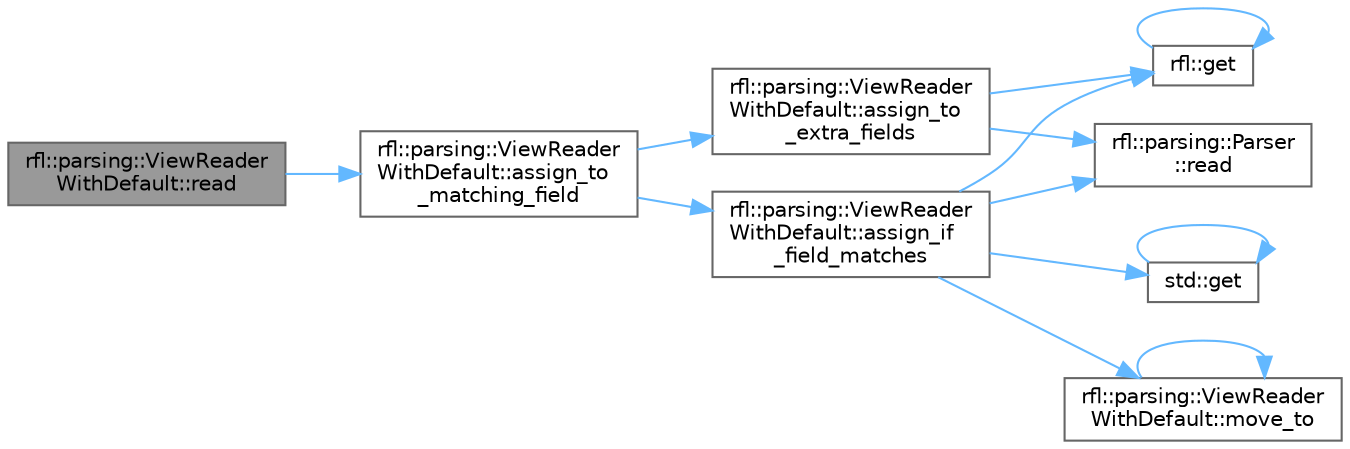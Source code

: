 digraph "rfl::parsing::ViewReaderWithDefault::read"
{
 // LATEX_PDF_SIZE
  bgcolor="transparent";
  edge [fontname=Helvetica,fontsize=10,labelfontname=Helvetica,labelfontsize=10];
  node [fontname=Helvetica,fontsize=10,shape=box,height=0.2,width=0.4];
  rankdir="LR";
  Node1 [id="Node000001",label="rfl::parsing::ViewReader\lWithDefault::read",height=0.2,width=0.4,color="gray40", fillcolor="grey60", style="filled", fontcolor="black",tooltip=" "];
  Node1 -> Node2 [id="edge13_Node000001_Node000002",color="steelblue1",style="solid",tooltip=" "];
  Node2 [id="Node000002",label="rfl::parsing::ViewReader\lWithDefault::assign_to\l_matching_field",height=0.2,width=0.4,color="grey40", fillcolor="white", style="filled",URL="$classrfl_1_1parsing_1_1_view_reader_with_default.html#ae0286698a715f4f3e65c1c970b30e457",tooltip=" "];
  Node2 -> Node3 [id="edge14_Node000002_Node000003",color="steelblue1",style="solid",tooltip=" "];
  Node3 [id="Node000003",label="rfl::parsing::ViewReader\lWithDefault::assign_if\l_field_matches",height=0.2,width=0.4,color="grey40", fillcolor="white", style="filled",URL="$classrfl_1_1parsing_1_1_view_reader_with_default.html#af95e589844219b00fb9c0a73d84e7378",tooltip=" "];
  Node3 -> Node4 [id="edge15_Node000003_Node000004",color="steelblue1",style="solid",tooltip=" "];
  Node4 [id="Node000004",label="rfl::get",height=0.2,width=0.4,color="grey40", fillcolor="white", style="filled",URL="$namespacerfl.html#ac379420409251e5a3c0bea4a701daf0a",tooltip="Gets a field by index."];
  Node4 -> Node4 [id="edge16_Node000004_Node000004",color="steelblue1",style="solid",tooltip=" "];
  Node3 -> Node5 [id="edge17_Node000003_Node000005",color="steelblue1",style="solid",tooltip=" "];
  Node5 [id="Node000005",label="std::get",height=0.2,width=0.4,color="grey40", fillcolor="white", style="filled",URL="$namespacestd.html#aae41d8280b7ccc3f0e0a0be2dab21c8f",tooltip="Gets an element by index."];
  Node5 -> Node5 [id="edge18_Node000005_Node000005",color="steelblue1",style="solid",tooltip=" "];
  Node3 -> Node6 [id="edge19_Node000003_Node000006",color="steelblue1",style="solid",tooltip=" "];
  Node6 [id="Node000006",label="rfl::parsing::ViewReader\lWithDefault::move_to",height=0.2,width=0.4,color="grey40", fillcolor="white", style="filled",URL="$classrfl_1_1parsing_1_1_view_reader_with_default.html#a4e949f8801ecfd49fea734aa86734afc",tooltip=" "];
  Node6 -> Node6 [id="edge20_Node000006_Node000006",color="steelblue1",style="solid",tooltip=" "];
  Node3 -> Node7 [id="edge21_Node000003_Node000007",color="steelblue1",style="solid",tooltip=" "];
  Node7 [id="Node000007",label="rfl::parsing::Parser\l::read",height=0.2,width=0.4,color="grey40", fillcolor="white", style="filled",URL="$structrfl_1_1parsing_1_1_parser.html#a905ccbbb3adb81bb18d9109df6613b72",tooltip="Expresses the variables as type T."];
  Node2 -> Node8 [id="edge22_Node000002_Node000008",color="steelblue1",style="solid",tooltip=" "];
  Node8 [id="Node000008",label="rfl::parsing::ViewReader\lWithDefault::assign_to\l_extra_fields",height=0.2,width=0.4,color="grey40", fillcolor="white", style="filled",URL="$classrfl_1_1parsing_1_1_view_reader_with_default.html#ad03373c605e6a9c9ccee43bdb41d27d3",tooltip=" "];
  Node8 -> Node4 [id="edge23_Node000008_Node000004",color="steelblue1",style="solid",tooltip=" "];
  Node8 -> Node7 [id="edge24_Node000008_Node000007",color="steelblue1",style="solid",tooltip=" "];
}
